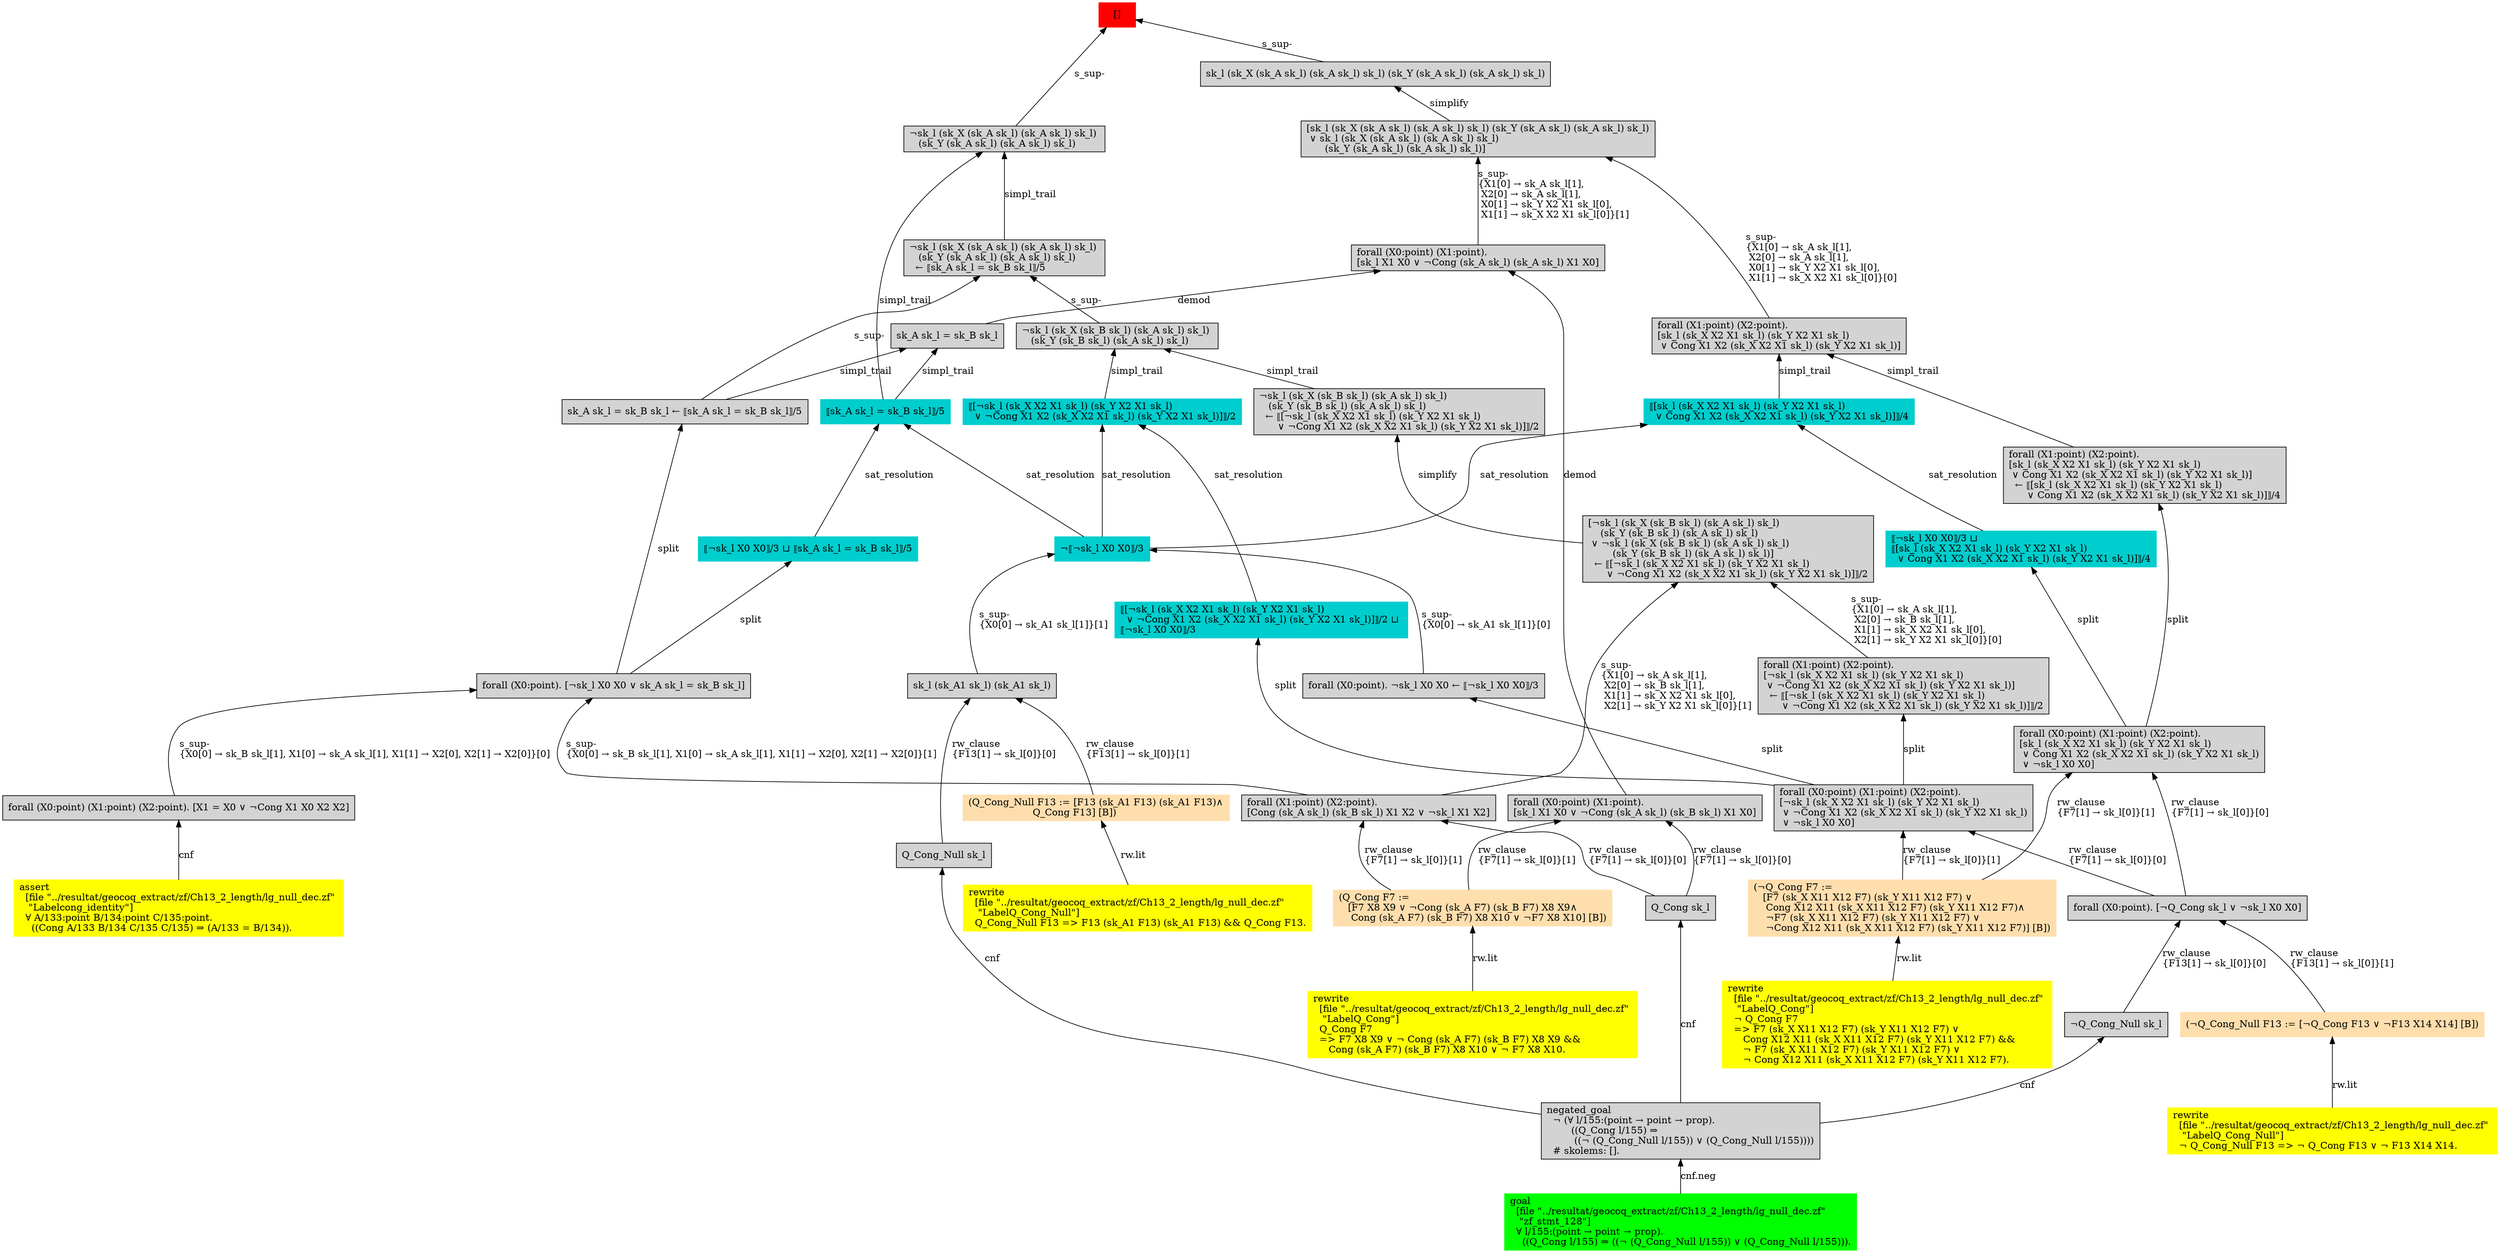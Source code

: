 digraph "unsat_graph" {
  vertex_0 [color=red, label="[]", shape=box, style=filled];
  vertex_0 -> vertex_1 [label="s_sup-\l", dir="back"];
  vertex_1 [shape=box, label="¬sk_l (sk_X (sk_A sk_l) (sk_A sk_l) sk_l) \l   (sk_Y (sk_A sk_l) (sk_A sk_l) sk_l)\l", style=filled];
  vertex_1 -> vertex_2 [label="simpl_trail", dir="back"];
  vertex_2 [color=cyan3, shape=box, label="⟦sk_A sk_l = sk_B sk_l⟧/5\l", style=filled];
  vertex_2 -> vertex_3 [label="sat_resolution", dir="back"];
  vertex_3 [color=cyan3, shape=box, label="¬⟦¬sk_l X0 X0⟧/3\l", style=filled];
  vertex_3 -> vertex_4 [label="s_sup-\l\{X0[0] → sk_A1 sk_l[1]\}[0]\l", dir="back"];
  vertex_4 [shape=box, label="forall (X0:point). ¬sk_l X0 X0 ← ⟦¬sk_l X0 X0⟧/3\l", style=filled];
  vertex_4 -> vertex_5 [label="split", dir="back"];
  vertex_5 [shape=box, label="forall (X0:point) (X1:point) (X2:point).\l[¬sk_l (sk_X X2 X1 sk_l) (sk_Y X2 X1 sk_l)\l ∨ ¬Cong X1 X2 (sk_X X2 X1 sk_l) (sk_Y X2 X1 sk_l)\l ∨ ¬sk_l X0 X0]\l", style=filled];
  vertex_5 -> vertex_6 [label="rw_clause\l\{F7[1] → sk_l[0]\}[1]\l", dir="back"];
  vertex_6 [color=navajowhite, shape=box, label="(¬Q_Cong F7 :=\l   [F7 (sk_X X11 X12 F7) (sk_Y X11 X12 F7) ∨ \l    Cong X12 X11 (sk_X X11 X12 F7) (sk_Y X11 X12 F7)∧\l    ¬F7 (sk_X X11 X12 F7) (sk_Y X11 X12 F7) ∨ \l    ¬Cong X12 X11 (sk_X X11 X12 F7) (sk_Y X11 X12 F7)] [B])\l", style=filled];
  vertex_6 -> vertex_7 [label="rw.lit", dir="back"];
  vertex_7 [color=yellow, shape=box, label="rewrite\l  [file \"../resultat/geocoq_extract/zf/Ch13_2_length/lg_null_dec.zf\" \l   \"LabelQ_Cong\"]\l  ¬ Q_Cong F7\l  =\> F7 (sk_X X11 X12 F7) (sk_Y X11 X12 F7) ∨ \l     Cong X12 X11 (sk_X X11 X12 F7) (sk_Y X11 X12 F7) && \l     ¬ F7 (sk_X X11 X12 F7) (sk_Y X11 X12 F7) ∨ \l     ¬ Cong X12 X11 (sk_X X11 X12 F7) (sk_Y X11 X12 F7).\l", style=filled];
  vertex_5 -> vertex_8 [label="rw_clause\l\{F7[1] → sk_l[0]\}[0]\l", dir="back"];
  vertex_8 [shape=box, label="forall (X0:point). [¬Q_Cong sk_l ∨ ¬sk_l X0 X0]\l", style=filled];
  vertex_8 -> vertex_9 [label="rw_clause\l\{F13[1] → sk_l[0]\}[1]\l", dir="back"];
  vertex_9 [color=navajowhite, shape=box, label="(¬Q_Cong_Null F13 := [¬Q_Cong F13 ∨ ¬F13 X14 X14] [B])\l", style=filled];
  vertex_9 -> vertex_10 [label="rw.lit", dir="back"];
  vertex_10 [color=yellow, shape=box, label="rewrite\l  [file \"../resultat/geocoq_extract/zf/Ch13_2_length/lg_null_dec.zf\" \l   \"LabelQ_Cong_Null\"]\l  ¬ Q_Cong_Null F13 =\> ¬ Q_Cong F13 ∨ ¬ F13 X14 X14.\l", style=filled];
  vertex_8 -> vertex_11 [label="rw_clause\l\{F13[1] → sk_l[0]\}[0]\l", dir="back"];
  vertex_11 [shape=box, label="¬Q_Cong_Null sk_l\l", style=filled];
  vertex_11 -> vertex_12 [label="cnf", dir="back"];
  vertex_12 [shape=box, label="negated_goal\l  ¬ (∀ l/155:(point → point → prop).\l        ((Q_Cong l/155) ⇒\l         ((¬ (Q_Cong_Null l/155)) ∨ (Q_Cong_Null l/155))))\l  # skolems: [].\l", style=filled];
  vertex_12 -> vertex_13 [label="cnf.neg", dir="back"];
  vertex_13 [color=green, shape=box, label="goal\l  [file \"../resultat/geocoq_extract/zf/Ch13_2_length/lg_null_dec.zf\" \l   \"zf_stmt_128\"]\l  ∀ l/155:(point → point → prop).\l    ((Q_Cong l/155) ⇒ ((¬ (Q_Cong_Null l/155)) ∨ (Q_Cong_Null l/155))).\l", style=filled];
  vertex_3 -> vertex_14 [label="s_sup-\l\{X0[0] → sk_A1 sk_l[1]\}[1]\l", dir="back"];
  vertex_14 [shape=box, label="sk_l (sk_A1 sk_l) (sk_A1 sk_l)\l", style=filled];
  vertex_14 -> vertex_15 [label="rw_clause\l\{F13[1] → sk_l[0]\}[1]\l", dir="back"];
  vertex_15 [color=navajowhite, shape=box, label="(Q_Cong_Null F13 := [F13 (sk_A1 F13) (sk_A1 F13)∧\l                     Q_Cong F13] [B])\l", style=filled];
  vertex_15 -> vertex_16 [label="rw.lit", dir="back"];
  vertex_16 [color=yellow, shape=box, label="rewrite\l  [file \"../resultat/geocoq_extract/zf/Ch13_2_length/lg_null_dec.zf\" \l   \"LabelQ_Cong_Null\"]\l  Q_Cong_Null F13 =\> F13 (sk_A1 F13) (sk_A1 F13) && Q_Cong F13.\l", style=filled];
  vertex_14 -> vertex_17 [label="rw_clause\l\{F13[1] → sk_l[0]\}[0]\l", dir="back"];
  vertex_17 [shape=box, label="Q_Cong_Null sk_l\l", style=filled];
  vertex_17 -> vertex_12 [label="cnf", dir="back"];
  vertex_2 -> vertex_18 [label="sat_resolution", dir="back"];
  vertex_18 [color=cyan3, shape=box, label="⟦¬sk_l X0 X0⟧/3 ⊔ ⟦sk_A sk_l = sk_B sk_l⟧/5\l", style=filled];
  vertex_18 -> vertex_19 [label="split", dir="back"];
  vertex_19 [shape=box, label="forall (X0:point). [¬sk_l X0 X0 ∨ sk_A sk_l = sk_B sk_l]\l", style=filled];
  vertex_19 -> vertex_20 [label="s_sup-\l\{X0[0] → sk_B sk_l[1], X1[0] → sk_A sk_l[1], X1[1] → X2[0], X2[1] → X2[0]\}[0]\l", dir="back"];
  vertex_20 [shape=box, label="forall (X0:point) (X1:point) (X2:point). [X1 = X0 ∨ ¬Cong X1 X0 X2 X2]\l", style=filled];
  vertex_20 -> vertex_21 [label="cnf", dir="back"];
  vertex_21 [color=yellow, shape=box, label="assert\l  [file \"../resultat/geocoq_extract/zf/Ch13_2_length/lg_null_dec.zf\" \l   \"Labelcong_identity\"]\l  ∀ A/133:point B/134:point C/135:point.\l    ((Cong A/133 B/134 C/135 C/135) ⇒ (A/133 = B/134)).\l", style=filled];
  vertex_19 -> vertex_22 [label="s_sup-\l\{X0[0] → sk_B sk_l[1], X1[0] → sk_A sk_l[1], X1[1] → X2[0], X2[1] → X2[0]\}[1]\l", dir="back"];
  vertex_22 [shape=box, label="forall (X1:point) (X2:point).\l[Cong (sk_A sk_l) (sk_B sk_l) X1 X2 ∨ ¬sk_l X1 X2]\l", style=filled];
  vertex_22 -> vertex_23 [label="rw_clause\l\{F7[1] → sk_l[0]\}[1]\l", dir="back"];
  vertex_23 [color=navajowhite, shape=box, label="(Q_Cong F7 :=\l   [F7 X8 X9 ∨ ¬Cong (sk_A F7) (sk_B F7) X8 X9∧\l    Cong (sk_A F7) (sk_B F7) X8 X10 ∨ ¬F7 X8 X10] [B])\l", style=filled];
  vertex_23 -> vertex_24 [label="rw.lit", dir="back"];
  vertex_24 [color=yellow, shape=box, label="rewrite\l  [file \"../resultat/geocoq_extract/zf/Ch13_2_length/lg_null_dec.zf\" \l   \"LabelQ_Cong\"]\l  Q_Cong F7\l  =\> F7 X8 X9 ∨ ¬ Cong (sk_A F7) (sk_B F7) X8 X9 && \l     Cong (sk_A F7) (sk_B F7) X8 X10 ∨ ¬ F7 X8 X10.\l", style=filled];
  vertex_22 -> vertex_25 [label="rw_clause\l\{F7[1] → sk_l[0]\}[0]\l", dir="back"];
  vertex_25 [shape=box, label="Q_Cong sk_l\l", style=filled];
  vertex_25 -> vertex_12 [label="cnf", dir="back"];
  vertex_1 -> vertex_26 [label="simpl_trail", dir="back"];
  vertex_26 [shape=box, label="¬sk_l (sk_X (sk_A sk_l) (sk_A sk_l) sk_l) \l   (sk_Y (sk_A sk_l) (sk_A sk_l) sk_l)\l  ← ⟦sk_A sk_l = sk_B sk_l⟧/5\l", style=filled];
  vertex_26 -> vertex_27 [label="s_sup-\l", dir="back"];
  vertex_27 [shape=box, label="¬sk_l (sk_X (sk_B sk_l) (sk_A sk_l) sk_l) \l   (sk_Y (sk_B sk_l) (sk_A sk_l) sk_l)\l", style=filled];
  vertex_27 -> vertex_28 [label="simpl_trail", dir="back"];
  vertex_28 [color=cyan3, shape=box, label="⟦[¬sk_l (sk_X X2 X1 sk_l) (sk_Y X2 X1 sk_l)\l  ∨ ¬Cong X1 X2 (sk_X X2 X1 sk_l) (sk_Y X2 X1 sk_l)]⟧/2\l", style=filled];
  vertex_28 -> vertex_3 [label="sat_resolution", dir="back"];
  vertex_28 -> vertex_29 [label="sat_resolution", dir="back"];
  vertex_29 [color=cyan3, shape=box, label="⟦[¬sk_l (sk_X X2 X1 sk_l) (sk_Y X2 X1 sk_l)\l  ∨ ¬Cong X1 X2 (sk_X X2 X1 sk_l) (sk_Y X2 X1 sk_l)]⟧/2 ⊔ \l⟦¬sk_l X0 X0⟧/3\l", style=filled];
  vertex_29 -> vertex_5 [label="split", dir="back"];
  vertex_27 -> vertex_30 [label="simpl_trail", dir="back"];
  vertex_30 [shape=box, label="¬sk_l (sk_X (sk_B sk_l) (sk_A sk_l) sk_l) \l   (sk_Y (sk_B sk_l) (sk_A sk_l) sk_l)\l  ← ⟦[¬sk_l (sk_X X2 X1 sk_l) (sk_Y X2 X1 sk_l)\l      ∨ ¬Cong X1 X2 (sk_X X2 X1 sk_l) (sk_Y X2 X1 sk_l)]⟧/2\l", style=filled];
  vertex_30 -> vertex_31 [label="simplify", dir="back"];
  vertex_31 [shape=box, label="[¬sk_l (sk_X (sk_B sk_l) (sk_A sk_l) sk_l) \l    (sk_Y (sk_B sk_l) (sk_A sk_l) sk_l)\l ∨ ¬sk_l (sk_X (sk_B sk_l) (sk_A sk_l) sk_l) \l        (sk_Y (sk_B sk_l) (sk_A sk_l) sk_l)]\l  ← ⟦[¬sk_l (sk_X X2 X1 sk_l) (sk_Y X2 X1 sk_l)\l      ∨ ¬Cong X1 X2 (sk_X X2 X1 sk_l) (sk_Y X2 X1 sk_l)]⟧/2\l", style=filled];
  vertex_31 -> vertex_32 [label="s_sup-\l\{X1[0] → sk_A sk_l[1], \l X2[0] → sk_B sk_l[1], \l X1[1] → sk_X X2 X1 sk_l[0], \l X2[1] → sk_Y X2 X1 sk_l[0]\}[0]\l", dir="back"];
  vertex_32 [shape=box, label="forall (X1:point) (X2:point).\l[¬sk_l (sk_X X2 X1 sk_l) (sk_Y X2 X1 sk_l)\l ∨ ¬Cong X1 X2 (sk_X X2 X1 sk_l) (sk_Y X2 X1 sk_l)]\l  ← ⟦[¬sk_l (sk_X X2 X1 sk_l) (sk_Y X2 X1 sk_l)\l      ∨ ¬Cong X1 X2 (sk_X X2 X1 sk_l) (sk_Y X2 X1 sk_l)]⟧/2\l", style=filled];
  vertex_32 -> vertex_5 [label="split", dir="back"];
  vertex_31 -> vertex_22 [label="s_sup-\l\{X1[0] → sk_A sk_l[1], \l X2[0] → sk_B sk_l[1], \l X1[1] → sk_X X2 X1 sk_l[0], \l X2[1] → sk_Y X2 X1 sk_l[0]\}[1]\l", dir="back"];
  vertex_26 -> vertex_33 [label="s_sup-\l", dir="back"];
  vertex_33 [shape=box, label="sk_A sk_l = sk_B sk_l ← ⟦sk_A sk_l = sk_B sk_l⟧/5\l", style=filled];
  vertex_33 -> vertex_19 [label="split", dir="back"];
  vertex_0 -> vertex_34 [label="s_sup-\l", dir="back"];
  vertex_34 [shape=box, label="sk_l (sk_X (sk_A sk_l) (sk_A sk_l) sk_l) (sk_Y (sk_A sk_l) (sk_A sk_l) sk_l)\l", style=filled];
  vertex_34 -> vertex_35 [label="simplify", dir="back"];
  vertex_35 [shape=box, label="[sk_l (sk_X (sk_A sk_l) (sk_A sk_l) sk_l) (sk_Y (sk_A sk_l) (sk_A sk_l) sk_l)\l ∨ sk_l (sk_X (sk_A sk_l) (sk_A sk_l) sk_l) \l      (sk_Y (sk_A sk_l) (sk_A sk_l) sk_l)]\l", style=filled];
  vertex_35 -> vertex_36 [label="s_sup-\l\{X1[0] → sk_A sk_l[1], \l X2[0] → sk_A sk_l[1], \l X0[1] → sk_Y X2 X1 sk_l[0], \l X1[1] → sk_X X2 X1 sk_l[0]\}[1]\l", dir="back"];
  vertex_36 [shape=box, label="forall (X0:point) (X1:point).\l[sk_l X1 X0 ∨ ¬Cong (sk_A sk_l) (sk_A sk_l) X1 X0]\l", style=filled];
  vertex_36 -> vertex_37 [label="demod", dir="back"];
  vertex_37 [shape=box, label="sk_A sk_l = sk_B sk_l\l", style=filled];
  vertex_37 -> vertex_2 [label="simpl_trail", dir="back"];
  vertex_37 -> vertex_33 [label="simpl_trail", dir="back"];
  vertex_36 -> vertex_38 [label="demod", dir="back"];
  vertex_38 [shape=box, label="forall (X0:point) (X1:point).\l[sk_l X1 X0 ∨ ¬Cong (sk_A sk_l) (sk_B sk_l) X1 X0]\l", style=filled];
  vertex_38 -> vertex_23 [label="rw_clause\l\{F7[1] → sk_l[0]\}[1]\l", dir="back"];
  vertex_38 -> vertex_25 [label="rw_clause\l\{F7[1] → sk_l[0]\}[0]\l", dir="back"];
  vertex_35 -> vertex_39 [label="s_sup-\l\{X1[0] → sk_A sk_l[1], \l X2[0] → sk_A sk_l[1], \l X0[1] → sk_Y X2 X1 sk_l[0], \l X1[1] → sk_X X2 X1 sk_l[0]\}[0]\l", dir="back"];
  vertex_39 [shape=box, label="forall (X1:point) (X2:point).\l[sk_l (sk_X X2 X1 sk_l) (sk_Y X2 X1 sk_l)\l ∨ Cong X1 X2 (sk_X X2 X1 sk_l) (sk_Y X2 X1 sk_l)]\l", style=filled];
  vertex_39 -> vertex_40 [label="simpl_trail", dir="back"];
  vertex_40 [color=cyan3, shape=box, label="⟦[sk_l (sk_X X2 X1 sk_l) (sk_Y X2 X1 sk_l)\l  ∨ Cong X1 X2 (sk_X X2 X1 sk_l) (sk_Y X2 X1 sk_l)]⟧/4\l", style=filled];
  vertex_40 -> vertex_3 [label="sat_resolution", dir="back"];
  vertex_40 -> vertex_41 [label="sat_resolution", dir="back"];
  vertex_41 [color=cyan3, shape=box, label="⟦¬sk_l X0 X0⟧/3 ⊔ \l⟦[sk_l (sk_X X2 X1 sk_l) (sk_Y X2 X1 sk_l)\l  ∨ Cong X1 X2 (sk_X X2 X1 sk_l) (sk_Y X2 X1 sk_l)]⟧/4\l", style=filled];
  vertex_41 -> vertex_42 [label="split", dir="back"];
  vertex_42 [shape=box, label="forall (X0:point) (X1:point) (X2:point).\l[sk_l (sk_X X2 X1 sk_l) (sk_Y X2 X1 sk_l)\l ∨ Cong X1 X2 (sk_X X2 X1 sk_l) (sk_Y X2 X1 sk_l)\l ∨ ¬sk_l X0 X0]\l", style=filled];
  vertex_42 -> vertex_6 [label="rw_clause\l\{F7[1] → sk_l[0]\}[1]\l", dir="back"];
  vertex_42 -> vertex_8 [label="rw_clause\l\{F7[1] → sk_l[0]\}[0]\l", dir="back"];
  vertex_39 -> vertex_43 [label="simpl_trail", dir="back"];
  vertex_43 [shape=box, label="forall (X1:point) (X2:point).\l[sk_l (sk_X X2 X1 sk_l) (sk_Y X2 X1 sk_l)\l ∨ Cong X1 X2 (sk_X X2 X1 sk_l) (sk_Y X2 X1 sk_l)]\l  ← ⟦[sk_l (sk_X X2 X1 sk_l) (sk_Y X2 X1 sk_l)\l      ∨ Cong X1 X2 (sk_X X2 X1 sk_l) (sk_Y X2 X1 sk_l)]⟧/4\l", style=filled];
  vertex_43 -> vertex_42 [label="split", dir="back"];
  }


